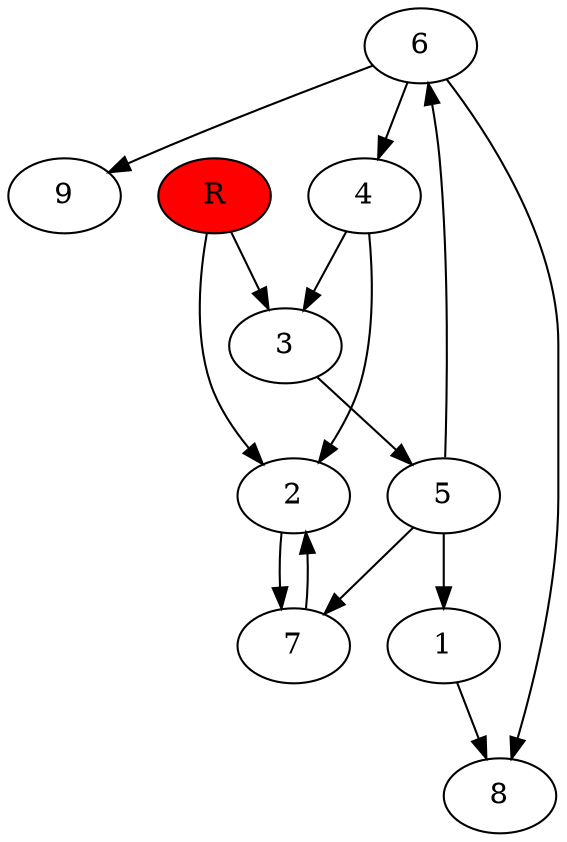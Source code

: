 digraph prb36477 {
	1
	2
	3
	4
	5
	6
	7
	8
	R [fillcolor="#ff0000" style=filled]
	1 -> 8
	2 -> 7
	3 -> 5
	4 -> 2
	4 -> 3
	5 -> 1
	5 -> 6
	5 -> 7
	6 -> 4
	6 -> 8
	6 -> 9
	7 -> 2
	R -> 2
	R -> 3
}
